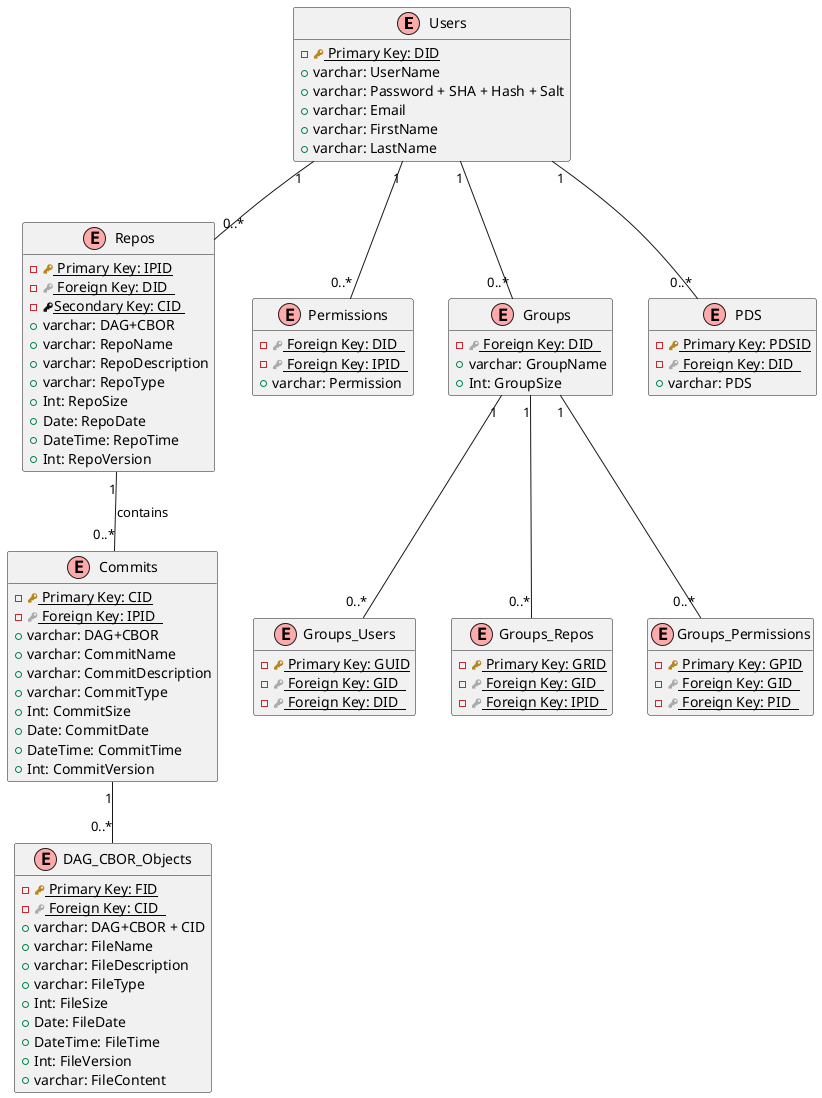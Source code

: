 @startuml
!define table(x) class x << (E,#FFAAAA) >>
!define primary_key(x) <u><color:#b8861b><&key></color> Primary Key: x</u>
!define forgien_key(x) <u><color:#aaaaaa><&key></color> Foreign Key: x  </u>
!define secondary_key(x)  <u><color:#111111><&key></color>Secondary Key: x </u>
hide methods
hide stereotypes

' Entities

table(Users) {
  - primary_key(DID)
  + varchar: UserName
  + varchar: Password + SHA + Hash + Salt
  + varchar: Email
  + varchar: FirstName
  + varchar: LastName
  
}
table(Repos)
{
  
  - primary_key(IPID)
  - forgien_key(DID)
  - secondary_key(CID)
  + varchar: DAG+CBOR
    + varchar: RepoName
    + varchar: RepoDescription
    + varchar: RepoType
    + Int: RepoSize
    + Date: RepoDate
    + DateTime: RepoTime
    + Int: RepoVersion



}
table(Commits)
{
  - primary_key(CID)
  - forgien_key(IPID)   
    + varchar: DAG+CBOR
    + varchar: CommitName
    + varchar: CommitDescription
    + varchar: CommitType
    + Int: CommitSize
    + Date: CommitDate
    + DateTime: CommitTime
    + Int: CommitVersion

}

table(DAG_CBOR_Objects)
{
  - primary_key(FID)
  - forgien_key(CID)
  + varchar: DAG+CBOR + CID
    + varchar: FileName
    + varchar: FileDescription
    + varchar: FileType
    + Int: FileSize
    + Date: FileDate
    + DateTime: FileTime
    + Int: FileVersion
    + varchar: FileContent
}

table(Permissions)
{
  - pimary_key(PID)
  - forgien_key(DID)
  - forgien_key(IPID)
  + varchar: Permission

}

table(Groups)
{
  - pimary_key(GID)
  - forgien_key(DID)
  + varchar: GroupName
  + Int: GroupSize
   

}

table(Groups_Users)
{
  - primary_key(GUID)
  - forgien_key(GID)
  - forgien_key(DID)
}

table(Groups_Repos)
{
  - primary_key(GRID)
  - forgien_key(GID)
  - forgien_key(IPID)
}

table(Groups_Permissions)
{
  - primary_key(GPID)
  - forgien_key(GID)
  - forgien_key(PID)
}

table(PDS)
{
  - primary_key(PDSID)
  - forgien_key(DID)
  + varchar: PDS

 
}

' Relationships
Users "1" -- "0..*" Repos
Users "1" -- "0..*" Permissions
Users "1" -- "0..*" Groups
Users "1" -- "0..*" PDS 
Repos "1" -- "0..*" Commits : contains
Commits "1" -- "0..*" DAG_CBOR_Objects
Groups "1" -- "0..*" Groups_Users
Groups "1" -- "0..*" Groups_Repos
Groups "1" -- "0..*" Groups_Permissions
@enduml
